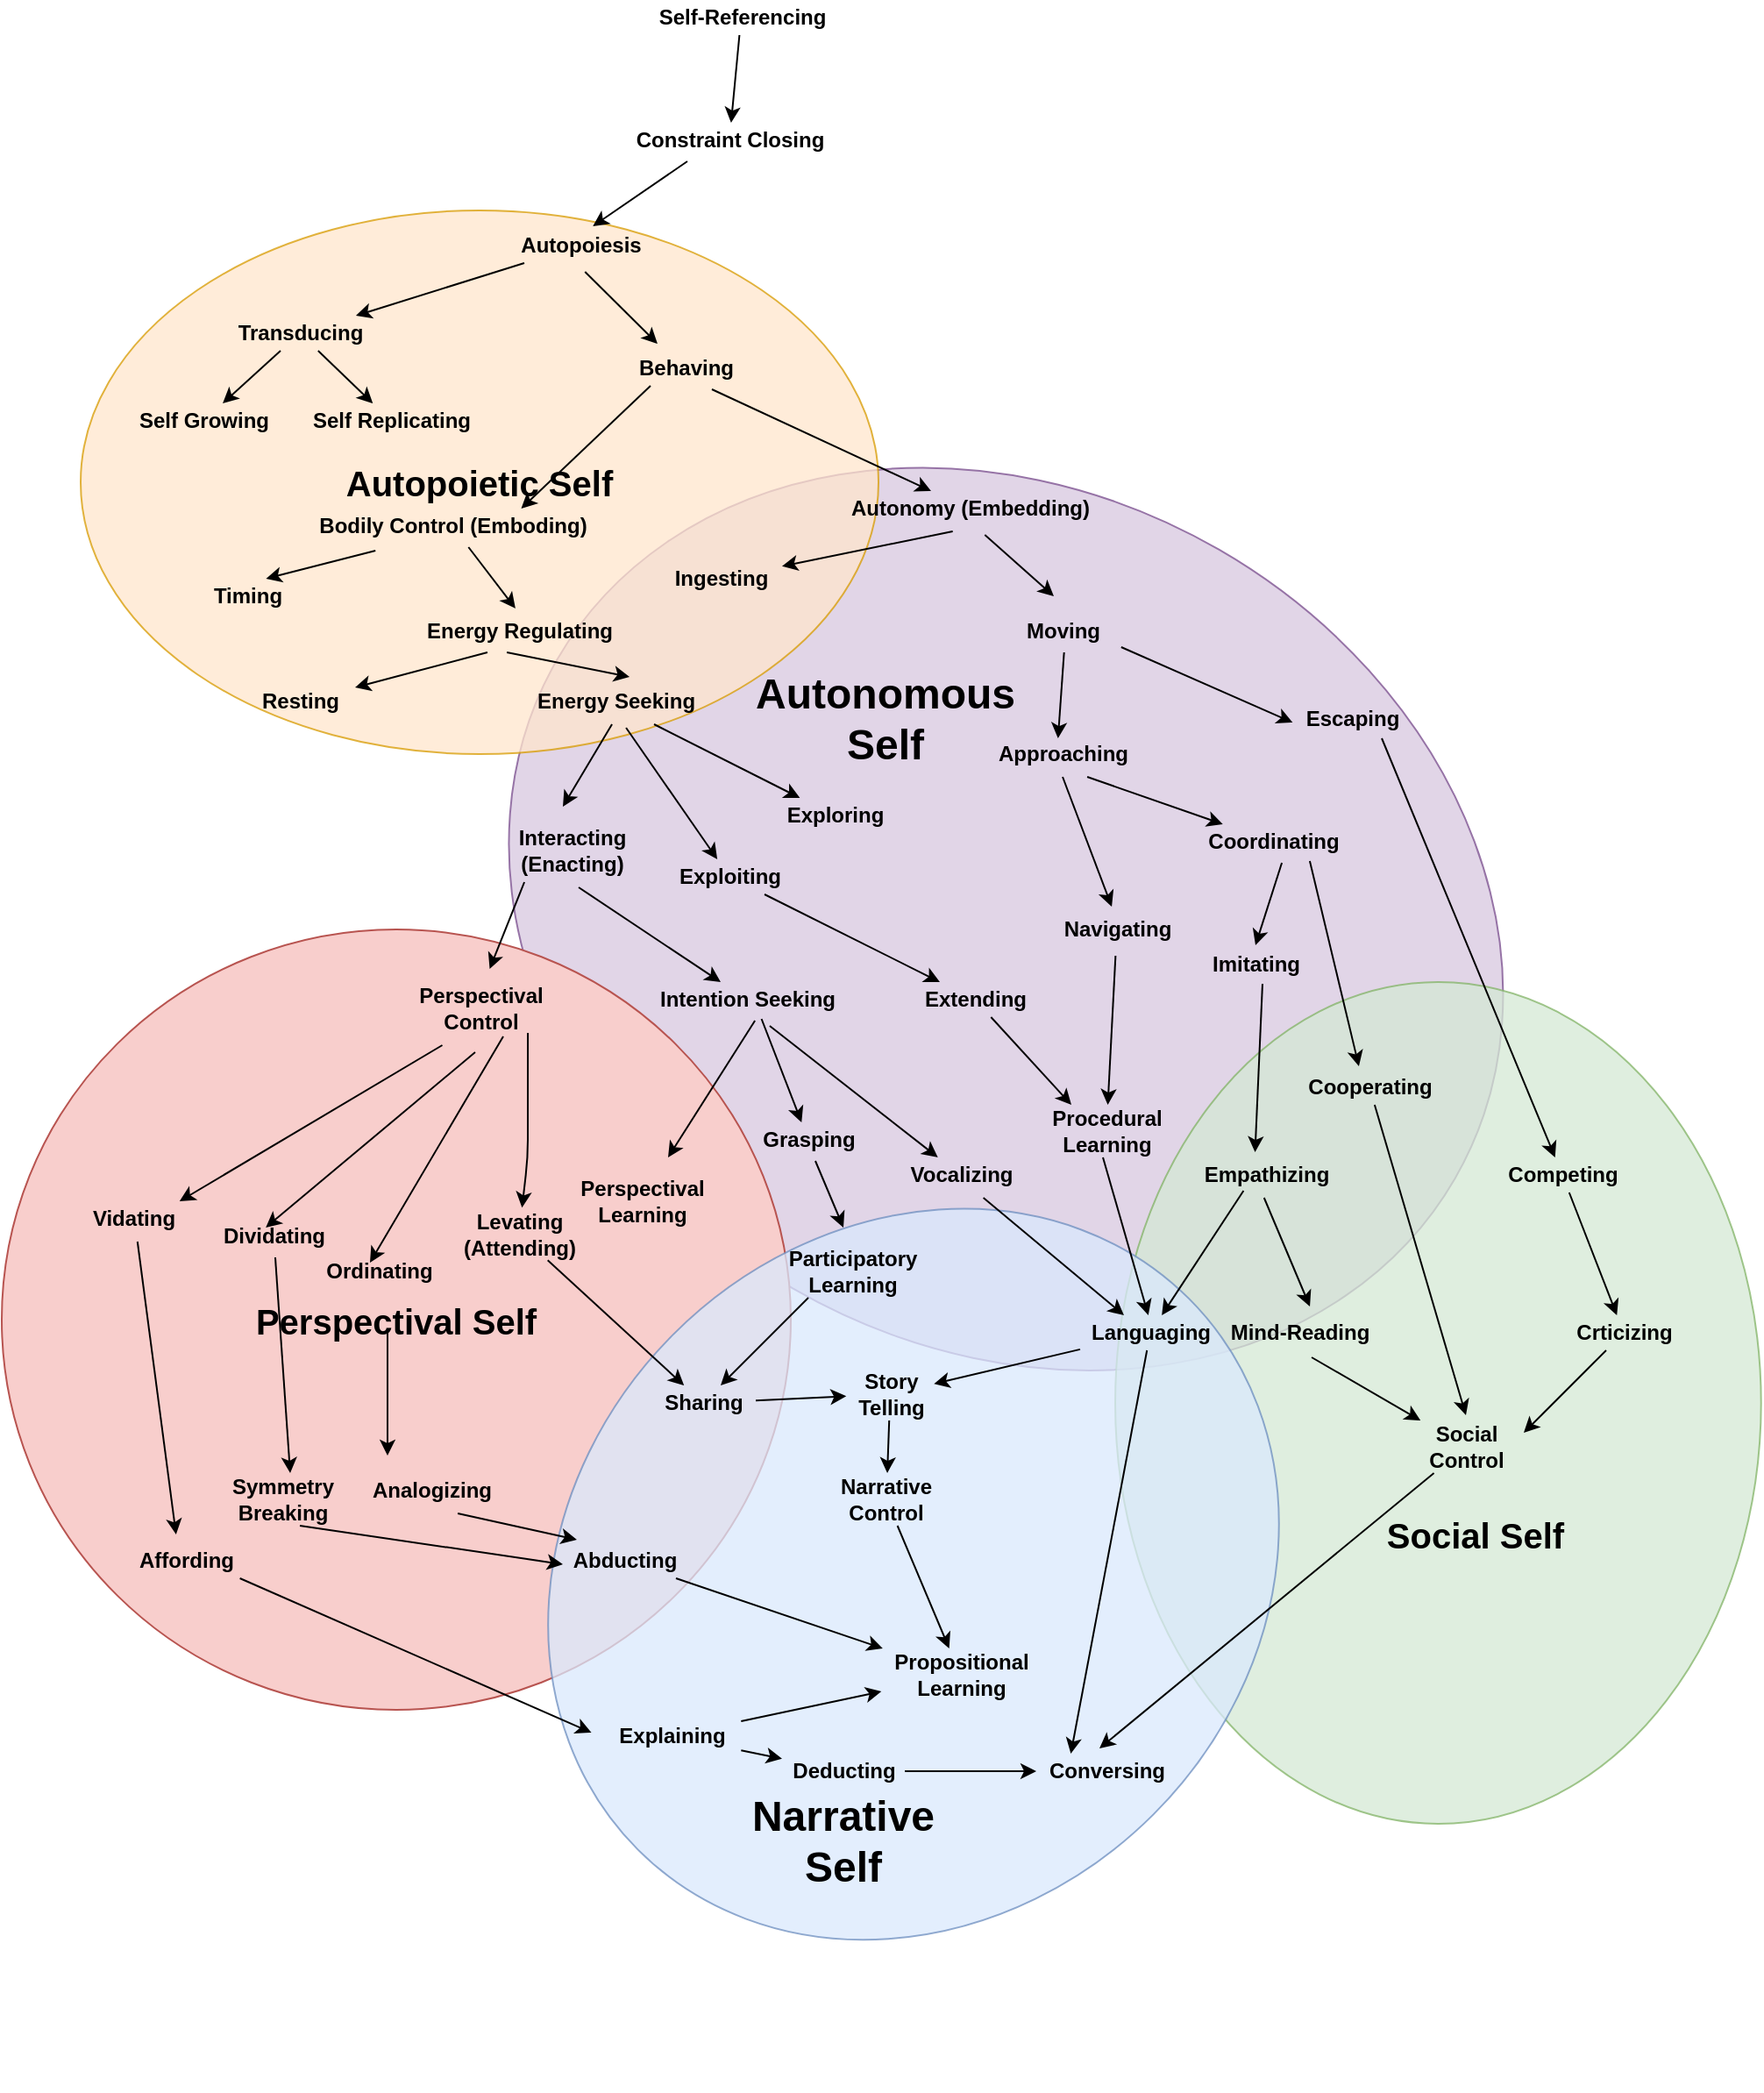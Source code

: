 <mxfile version="13.8.2" type="github">
  <diagram id="261lAa1EZaPhHnJhHldy" name="Page-1">
    <mxGraphModel dx="1796" dy="1516" grid="1" gridSize="10" guides="1" tooltips="1" connect="1" arrows="1" fold="1" page="1" pageScale="1" pageWidth="850" pageHeight="1100" math="0" shadow="0">
      <root>
        <mxCell id="0" />
        <mxCell id="1" parent="0" />
        <mxCell id="-oYrf_uy26-qNpr954tw-61" value="" style="ellipse;whiteSpace=wrap;html=1;rotation=30;fillColor=#e1d5e7;strokeColor=#9673a6;" parent="1" vertex="1">
          <mxGeometry x="257.03" y="260.91" width="591.38" height="486.37" as="geometry" />
        </mxCell>
        <mxCell id="-oYrf_uy26-qNpr954tw-57" value="" style="ellipse;whiteSpace=wrap;html=1;fillColor=#d5e8d4;strokeColor=#82b366;direction=south;opacity=75;" parent="1" vertex="1">
          <mxGeometry x="615" y="540" width="368.35" height="480" as="geometry" />
        </mxCell>
        <mxCell id="-oYrf_uy26-qNpr954tw-51" value="&lt;b style=&quot;font-size: 20px&quot;&gt;Perspectival Self&lt;/b&gt;" style="ellipse;whiteSpace=wrap;html=1;fillColor=#f8cecc;strokeColor=#b85450;" parent="1" vertex="1">
          <mxGeometry x="-20" y="510" width="450" height="445" as="geometry" />
        </mxCell>
        <mxCell id="-oYrf_uy26-qNpr954tw-55" value="" style="ellipse;whiteSpace=wrap;html=1;rotation=45;fillColor=#dae8fc;strokeColor=#6c8ebf;opacity=75;" parent="1" vertex="1">
          <mxGeometry x="306.4" y="655.5" width="387.18" height="444.39" as="geometry" />
        </mxCell>
        <mxCell id="-oYrf_uy26-qNpr954tw-50" value="&lt;span style=&quot;font-size: 20px&quot;&gt;&lt;b&gt;Autopoietic Self&lt;/b&gt;&lt;/span&gt;" style="ellipse;whiteSpace=wrap;html=1;fillColor=#ffe6cc;strokeColor=#d79b00;opacity=75;" parent="1" vertex="1">
          <mxGeometry x="25" y="100" width="455" height="310" as="geometry" />
        </mxCell>
        <mxCell id="-oYrf_uy26-qNpr954tw-1" value="Constraint Closing" style="text;html=1;align=center;verticalAlign=middle;resizable=0;points=[];autosize=1;fontStyle=1" parent="1" vertex="1">
          <mxGeometry x="335" y="50" width="120" height="20" as="geometry" />
        </mxCell>
        <mxCell id="-oYrf_uy26-qNpr954tw-2" value="Autopoiesis" style="text;html=1;align=center;verticalAlign=middle;resizable=0;points=[];autosize=1;fontStyle=1" parent="1" vertex="1">
          <mxGeometry x="270" y="110" width="80" height="20" as="geometry" />
        </mxCell>
        <mxCell id="-oYrf_uy26-qNpr954tw-3" value="Self Replicating" style="text;html=1;align=center;verticalAlign=middle;resizable=0;points=[];autosize=1;fontStyle=1" parent="1" vertex="1">
          <mxGeometry x="147.03" y="210" width="110" height="20" as="geometry" />
        </mxCell>
        <mxCell id="-oYrf_uy26-qNpr954tw-4" value="Self Growing" style="text;html=1;align=center;verticalAlign=middle;resizable=0;points=[];autosize=1;fontStyle=1" parent="1" vertex="1">
          <mxGeometry x="50" y="210" width="90" height="20" as="geometry" />
        </mxCell>
        <mxCell id="-oYrf_uy26-qNpr954tw-5" value="Behaving" style="text;html=1;align=center;verticalAlign=middle;resizable=0;points=[];autosize=1;fontStyle=1" parent="1" vertex="1">
          <mxGeometry x="335" y="180" width="70" height="20" as="geometry" />
        </mxCell>
        <mxCell id="-oYrf_uy26-qNpr954tw-6" value="Bodily Control (Emboding)" style="text;html=1;align=center;verticalAlign=middle;resizable=0;points=[];autosize=1;fontStyle=1" parent="1" vertex="1">
          <mxGeometry x="151.65" y="270" width="170" height="20" as="geometry" />
        </mxCell>
        <mxCell id="-oYrf_uy26-qNpr954tw-7" value="Autonomy (Embedding)" style="text;html=1;align=center;verticalAlign=middle;resizable=0;points=[];autosize=1;fontStyle=1" parent="1" vertex="1">
          <mxGeometry x="456.65" y="260" width="150" height="20" as="geometry" />
        </mxCell>
        <mxCell id="-oYrf_uy26-qNpr954tw-9" value="Exploiting" style="text;html=1;align=center;verticalAlign=middle;resizable=0;points=[];autosize=1;fontStyle=1" parent="1" vertex="1">
          <mxGeometry x="360.0" y="470" width="70" height="20" as="geometry" />
        </mxCell>
        <mxCell id="-oYrf_uy26-qNpr954tw-10" value="Exploring" style="text;html=1;align=center;verticalAlign=middle;resizable=0;points=[];autosize=1;fontStyle=1" parent="1" vertex="1">
          <mxGeometry x="420" y="435" width="70" height="20" as="geometry" />
        </mxCell>
        <mxCell id="-oYrf_uy26-qNpr954tw-11" value="Interacting&lt;br&gt;(Enacting)" style="text;html=1;align=center;verticalAlign=middle;resizable=0;points=[];autosize=1;fontStyle=1" parent="1" vertex="1">
          <mxGeometry x="265" y="450" width="80" height="30" as="geometry" />
        </mxCell>
        <mxCell id="-oYrf_uy26-qNpr954tw-12" value="Timing" style="text;html=1;align=center;verticalAlign=middle;resizable=0;points=[];autosize=1;fontStyle=1" parent="1" vertex="1">
          <mxGeometry x="95" y="310" width="50" height="20" as="geometry" />
        </mxCell>
        <mxCell id="-oYrf_uy26-qNpr954tw-13" value="Energy Regulating" style="text;html=1;align=center;verticalAlign=middle;resizable=0;points=[];autosize=1;fontStyle=1" parent="1" vertex="1">
          <mxGeometry x="215" y="330" width="120" height="20" as="geometry" />
        </mxCell>
        <mxCell id="-oYrf_uy26-qNpr954tw-14" value="Resting" style="text;html=1;align=center;verticalAlign=middle;resizable=0;points=[];autosize=1;fontStyle=1" parent="1" vertex="1">
          <mxGeometry x="120" y="370" width="60" height="20" as="geometry" />
        </mxCell>
        <mxCell id="-oYrf_uy26-qNpr954tw-15" value="Energy Seeking" style="text;html=1;align=center;verticalAlign=middle;resizable=0;points=[];autosize=1;fontStyle=1" parent="1" vertex="1">
          <mxGeometry x="275" y="370" width="110" height="20" as="geometry" />
        </mxCell>
        <mxCell id="-oYrf_uy26-qNpr954tw-16" value="Ingesting" style="text;html=1;align=center;verticalAlign=middle;resizable=0;points=[];autosize=1;fontStyle=1" parent="1" vertex="1">
          <mxGeometry x="355" y="300" width="70" height="20" as="geometry" />
        </mxCell>
        <mxCell id="-oYrf_uy26-qNpr954tw-17" value="Moving" style="text;html=1;align=center;verticalAlign=middle;resizable=0;points=[];autosize=1;fontStyle=1" parent="1" vertex="1">
          <mxGeometry x="555" y="330" width="60" height="20" as="geometry" />
        </mxCell>
        <mxCell id="-oYrf_uy26-qNpr954tw-18" value="Escaping" style="text;html=1;align=center;verticalAlign=middle;resizable=0;points=[];autosize=1;fontStyle=1" parent="1" vertex="1">
          <mxGeometry x="715" y="380" width="70" height="20" as="geometry" />
        </mxCell>
        <mxCell id="-oYrf_uy26-qNpr954tw-19" value="Approaching" style="text;html=1;align=center;verticalAlign=middle;resizable=0;points=[];autosize=1;fontStyle=1" parent="1" vertex="1">
          <mxGeometry x="540" y="400" width="90" height="20" as="geometry" />
        </mxCell>
        <mxCell id="-oYrf_uy26-qNpr954tw-20" value="Perspectival&lt;br&gt;Control" style="text;html=1;align=center;verticalAlign=middle;resizable=0;points=[];autosize=1;fontStyle=1" parent="1" vertex="1">
          <mxGeometry x="207.5" y="540" width="90" height="30" as="geometry" />
        </mxCell>
        <mxCell id="-oYrf_uy26-qNpr954tw-21" value="Intention Seeking" style="text;html=1;align=center;verticalAlign=middle;resizable=0;points=[];autosize=1;fontStyle=1" parent="1" vertex="1">
          <mxGeometry x="345" y="540" width="120" height="20" as="geometry" />
        </mxCell>
        <mxCell id="pLKT94hkDXa1pngBb9HN-1" value="" style="rounded=0;orthogonalLoop=1;jettySize=auto;html=1;endArrow=classic;endFill=1;" parent="1" source="-oYrf_uy26-qNpr954tw-33" target="-oYrf_uy26-qNpr954tw-41" edge="1">
          <mxGeometry relative="1" as="geometry" />
        </mxCell>
        <mxCell id="-oYrf_uy26-qNpr954tw-33" value="Levating&lt;br&gt;(Attending)" style="text;html=1;align=center;verticalAlign=middle;resizable=0;points=[];autosize=1;fontStyle=1" parent="1" vertex="1">
          <mxGeometry x="235" y="668.64" width="80" height="30" as="geometry" />
        </mxCell>
        <mxCell id="-oYrf_uy26-qNpr954tw-34" value="Vidating" style="text;html=1;align=center;verticalAlign=middle;resizable=0;points=[];autosize=1;fontStyle=1" parent="1" vertex="1">
          <mxGeometry x="25" y="665" width="60" height="20" as="geometry" />
        </mxCell>
        <mxCell id="-oYrf_uy26-qNpr954tw-35" value="Symmetry&lt;br&gt;Breaking" style="text;html=1;align=center;verticalAlign=middle;resizable=0;points=[];autosize=1;fontStyle=1" parent="1" vertex="1">
          <mxGeometry x="105" y="820" width="70" height="30" as="geometry" />
        </mxCell>
        <mxCell id="-oYrf_uy26-qNpr954tw-36" value="Ordinating" style="text;html=1;align=center;verticalAlign=middle;resizable=0;points=[];autosize=1;fontStyle=1" parent="1" vertex="1">
          <mxGeometry x="155" y="695" width="80" height="20" as="geometry" />
        </mxCell>
        <mxCell id="-oYrf_uy26-qNpr954tw-37" value="Procedural&lt;br&gt;Learning" style="text;html=1;align=center;verticalAlign=middle;resizable=0;points=[];autosize=1;fontStyle=1" parent="1" vertex="1">
          <mxGeometry x="570" y="610" width="80" height="30" as="geometry" />
        </mxCell>
        <mxCell id="-oYrf_uy26-qNpr954tw-38" value="Propositional&lt;br&gt;Learning" style="text;html=1;align=center;verticalAlign=middle;resizable=0;points=[];autosize=1;fontStyle=1" parent="1" vertex="1">
          <mxGeometry x="481.65" y="920" width="90" height="30" as="geometry" />
        </mxCell>
        <mxCell id="-oYrf_uy26-qNpr954tw-39" value="Perspectival&lt;br&gt;Learning" style="text;html=1;align=center;verticalAlign=middle;resizable=0;points=[];autosize=1;fontStyle=1" parent="1" vertex="1">
          <mxGeometry x="300" y="650" width="90" height="30" as="geometry" />
        </mxCell>
        <mxCell id="-oYrf_uy26-qNpr954tw-40" value="Participatory&lt;br&gt;Learning" style="text;html=1;align=center;verticalAlign=middle;resizable=0;points=[];autosize=1;fontStyle=1" parent="1" vertex="1">
          <mxGeometry x="420" y="690" width="90" height="30" as="geometry" />
        </mxCell>
        <mxCell id="-oYrf_uy26-qNpr954tw-41" value="Sharing" style="text;html=1;align=center;verticalAlign=middle;resizable=0;points=[];autosize=1;fontStyle=1" parent="1" vertex="1">
          <mxGeometry x="350" y="770" width="60" height="20" as="geometry" />
        </mxCell>
        <mxCell id="-oYrf_uy26-qNpr954tw-42" value="Coordinating" style="text;html=1;align=center;verticalAlign=middle;resizable=0;points=[];autosize=1;fontStyle=1" parent="1" vertex="1">
          <mxGeometry x="660" y="450" width="90" height="20" as="geometry" />
        </mxCell>
        <mxCell id="-oYrf_uy26-qNpr954tw-43" value="Social&lt;br&gt;Control" style="text;html=1;align=center;verticalAlign=middle;resizable=0;points=[];autosize=1;fontStyle=1" parent="1" vertex="1">
          <mxGeometry x="785" y="790" width="60" height="30" as="geometry" />
        </mxCell>
        <mxCell id="-oYrf_uy26-qNpr954tw-44" value="Imitating" style="text;html=1;align=center;verticalAlign=middle;resizable=0;points=[];autosize=1;fontStyle=1" parent="1" vertex="1">
          <mxGeometry x="660" y="520" width="70" height="20" as="geometry" />
        </mxCell>
        <mxCell id="-oYrf_uy26-qNpr954tw-45" value="Languaging" style="text;html=1;align=center;verticalAlign=middle;resizable=0;points=[];autosize=1;fontStyle=1" parent="1" vertex="1">
          <mxGeometry x="595" y="730" width="80" height="20" as="geometry" />
        </mxCell>
        <mxCell id="-oYrf_uy26-qNpr954tw-46" value="Mind-Reading" style="text;html=1;align=center;verticalAlign=middle;resizable=0;points=[];autosize=1;fontStyle=1" parent="1" vertex="1">
          <mxGeometry x="675" y="730" width="90" height="20" as="geometry" />
        </mxCell>
        <mxCell id="-oYrf_uy26-qNpr954tw-47" value="Navigating" style="text;html=1;align=center;verticalAlign=middle;resizable=0;points=[];autosize=1;fontStyle=1" parent="1" vertex="1">
          <mxGeometry x="576.15" y="500" width="80" height="20" as="geometry" />
        </mxCell>
        <mxCell id="-oYrf_uy26-qNpr954tw-48" value="Grasping" style="text;html=1;align=center;verticalAlign=middle;resizable=0;points=[];autosize=1;fontStyle=1" parent="1" vertex="1">
          <mxGeometry x="405" y="620" width="70" height="20" as="geometry" />
        </mxCell>
        <mxCell id="-oYrf_uy26-qNpr954tw-49" value="&lt;b&gt;Vocalizing&lt;/b&gt;" style="text;html=1;align=center;verticalAlign=middle;resizable=0;points=[];autosize=1;" parent="1" vertex="1">
          <mxGeometry x="491.65" y="640" width="70" height="20" as="geometry" />
        </mxCell>
        <mxCell id="-oYrf_uy26-qNpr954tw-56" value="&lt;b&gt;Empathizing&lt;/b&gt;" style="text;html=1;align=center;verticalAlign=middle;resizable=0;points=[];autosize=1;" parent="1" vertex="1">
          <mxGeometry x="656.15" y="640" width="90" height="20" as="geometry" />
        </mxCell>
        <mxCell id="-oYrf_uy26-qNpr954tw-65" value="&lt;font style=&quot;font-size: 20px&quot;&gt;&lt;b&gt;Social Self&lt;br&gt;&lt;/b&gt;&lt;/font&gt;" style="text;html=1;align=center;verticalAlign=middle;resizable=0;points=[];autosize=1;" parent="1" vertex="1">
          <mxGeometry x="760" y="845" width="120" height="20" as="geometry" />
        </mxCell>
        <mxCell id="-oYrf_uy26-qNpr954tw-69" value="" style="endArrow=none;html=1;exitX=0.589;exitY=-0.05;exitDx=0;exitDy=0;exitPerimeter=0;endFill=0;startArrow=classic;startFill=1;entryX=0.3;entryY=1.1;entryDx=0;entryDy=0;entryPerimeter=0;" parent="1" source="-oYrf_uy26-qNpr954tw-2" target="-oYrf_uy26-qNpr954tw-1" edge="1">
          <mxGeometry width="50" height="50" relative="1" as="geometry">
            <mxPoint x="320" y="120" as="sourcePoint" />
            <mxPoint x="370" y="70" as="targetPoint" />
          </mxGeometry>
        </mxCell>
        <mxCell id="-oYrf_uy26-qNpr954tw-72" value="" style="endArrow=none;html=1;entryX=0.533;entryY=1.25;entryDx=0;entryDy=0;entryPerimeter=0;exitX=0.271;exitY=-0.2;exitDx=0;exitDy=0;exitPerimeter=0;startArrow=classic;startFill=1;" parent="1" source="-oYrf_uy26-qNpr954tw-5" target="-oYrf_uy26-qNpr954tw-2" edge="1">
          <mxGeometry width="50" height="50" relative="1" as="geometry">
            <mxPoint x="360" y="170" as="sourcePoint" />
            <mxPoint x="430" y="130" as="targetPoint" />
          </mxGeometry>
        </mxCell>
        <mxCell id="-oYrf_uy26-qNpr954tw-74" value="" style="endArrow=none;html=1;exitX=0.733;exitY=0;exitDx=0;exitDy=0;exitPerimeter=0;startArrow=classic;startFill=1;" parent="1" source="-oYrf_uy26-qNpr954tw-6" edge="1">
          <mxGeometry width="50" height="50" relative="1" as="geometry">
            <mxPoint x="300" y="250" as="sourcePoint" />
            <mxPoint x="350" y="200" as="targetPoint" />
          </mxGeometry>
        </mxCell>
        <mxCell id="-oYrf_uy26-qNpr954tw-76" value="" style="endArrow=classic;html=1;exitX=0.714;exitY=1.1;exitDx=0;exitDy=0;exitPerimeter=0;startArrow=none;startFill=0;endFill=1;" parent="1" source="-oYrf_uy26-qNpr954tw-5" edge="1">
          <mxGeometry width="50" height="50" relative="1" as="geometry">
            <mxPoint x="460" y="200" as="sourcePoint" />
            <mxPoint x="510" y="260" as="targetPoint" />
          </mxGeometry>
        </mxCell>
        <mxCell id="-oYrf_uy26-qNpr954tw-78" value="" style="endArrow=none;html=1;exitX=0.714;exitY=0;exitDx=0;exitDy=0;exitPerimeter=0;entryX=0.244;entryY=1.2;entryDx=0;entryDy=0;entryPerimeter=0;startArrow=classic;startFill=1;" parent="1" source="-oYrf_uy26-qNpr954tw-12" target="-oYrf_uy26-qNpr954tw-6" edge="1">
          <mxGeometry width="50" height="50" relative="1" as="geometry">
            <mxPoint x="160" y="340" as="sourcePoint" />
            <mxPoint x="210" y="290" as="targetPoint" />
          </mxGeometry>
        </mxCell>
        <mxCell id="-oYrf_uy26-qNpr954tw-80" value="" style="endArrow=none;html=1;entryX=0.556;entryY=1.1;entryDx=0;entryDy=0;entryPerimeter=0;exitX=0.483;exitY=-0.15;exitDx=0;exitDy=0;exitPerimeter=0;startArrow=classic;startFill=1;" parent="1" source="-oYrf_uy26-qNpr954tw-13" target="-oYrf_uy26-qNpr954tw-6" edge="1">
          <mxGeometry width="50" height="50" relative="1" as="geometry">
            <mxPoint x="320" y="310" as="sourcePoint" />
            <mxPoint x="370" y="260" as="targetPoint" />
          </mxGeometry>
        </mxCell>
        <mxCell id="-oYrf_uy26-qNpr954tw-81" value="" style="endArrow=none;html=1;exitX=1.025;exitY=0.1;exitDx=0;exitDy=0;exitPerimeter=0;entryX=0.35;entryY=1.1;entryDx=0;entryDy=0;entryPerimeter=0;startArrow=classic;startFill=1;" parent="1" source="-oYrf_uy26-qNpr954tw-14" target="-oYrf_uy26-qNpr954tw-13" edge="1">
          <mxGeometry width="50" height="50" relative="1" as="geometry">
            <mxPoint x="190" y="400" as="sourcePoint" />
            <mxPoint x="240" y="350" as="targetPoint" />
          </mxGeometry>
        </mxCell>
        <mxCell id="-oYrf_uy26-qNpr954tw-82" value="" style="endArrow=none;html=1;entryX=0.442;entryY=1.1;entryDx=0;entryDy=0;entryPerimeter=0;exitX=0.573;exitY=-0.2;exitDx=0;exitDy=0;exitPerimeter=0;startArrow=classic;startFill=1;" parent="1" source="-oYrf_uy26-qNpr954tw-15" target="-oYrf_uy26-qNpr954tw-13" edge="1">
          <mxGeometry width="50" height="50" relative="1" as="geometry">
            <mxPoint x="350" y="340" as="sourcePoint" />
            <mxPoint x="400" y="290" as="targetPoint" />
          </mxGeometry>
        </mxCell>
        <mxCell id="-oYrf_uy26-qNpr954tw-84" value="" style="endArrow=none;html=1;entryX=0.438;entryY=1.15;entryDx=0;entryDy=0;entryPerimeter=0;startArrow=classic;startFill=1;" parent="1" source="-oYrf_uy26-qNpr954tw-16" target="-oYrf_uy26-qNpr954tw-7" edge="1">
          <mxGeometry width="50" height="50" relative="1" as="geometry">
            <mxPoint x="500" y="360" as="sourcePoint" />
            <mxPoint x="550" y="310" as="targetPoint" />
          </mxGeometry>
        </mxCell>
        <mxCell id="-oYrf_uy26-qNpr954tw-85" value="" style="endArrow=none;html=1;entryX=0.56;entryY=1.25;entryDx=0;entryDy=0;entryPerimeter=0;startArrow=classic;startFill=1;" parent="1" target="-oYrf_uy26-qNpr954tw-7" edge="1">
          <mxGeometry width="50" height="50" relative="1" as="geometry">
            <mxPoint x="580" y="320" as="sourcePoint" />
            <mxPoint x="540" y="330" as="targetPoint" />
          </mxGeometry>
        </mxCell>
        <mxCell id="-oYrf_uy26-qNpr954tw-86" value="" style="endArrow=none;html=1;entryX=0.514;entryY=1.1;entryDx=0;entryDy=0;entryPerimeter=0;exitX=0.471;exitY=0.05;exitDx=0;exitDy=0;exitPerimeter=0;startArrow=classic;startFill=1;" parent="1" source="-oYrf_uy26-qNpr954tw-19" target="-oYrf_uy26-qNpr954tw-17" edge="1">
          <mxGeometry width="50" height="50" relative="1" as="geometry">
            <mxPoint x="560" y="400" as="sourcePoint" />
            <mxPoint x="610" y="350" as="targetPoint" />
          </mxGeometry>
        </mxCell>
        <mxCell id="-oYrf_uy26-qNpr954tw-88" value="" style="endArrow=none;html=1;entryX=0.656;entryY=1.15;entryDx=0;entryDy=0;entryPerimeter=0;endFill=0;startArrow=classic;startFill=1;" parent="1" source="-oYrf_uy26-qNpr954tw-42" target="-oYrf_uy26-qNpr954tw-19" edge="1">
          <mxGeometry width="50" height="50" relative="1" as="geometry">
            <mxPoint x="720" y="450" as="sourcePoint" />
            <mxPoint x="710" y="290" as="targetPoint" />
          </mxGeometry>
        </mxCell>
        <mxCell id="-oYrf_uy26-qNpr954tw-90" value="" style="endArrow=classic;html=1;exitX=1.057;exitY=0.95;exitDx=0;exitDy=0;exitPerimeter=0;entryX=0.017;entryY=0.6;entryDx=0;entryDy=0;entryPerimeter=0;startArrow=none;startFill=0;endFill=1;" parent="1" source="-oYrf_uy26-qNpr954tw-17" target="-oYrf_uy26-qNpr954tw-18" edge="1">
          <mxGeometry width="50" height="50" relative="1" as="geometry">
            <mxPoint x="640" y="170" as="sourcePoint" />
            <mxPoint x="690" y="330" as="targetPoint" />
          </mxGeometry>
        </mxCell>
        <mxCell id="-oYrf_uy26-qNpr954tw-92" value="" style="endArrow=classic;html=1;exitX=0.556;exitY=1.1;exitDx=0;exitDy=0;exitPerimeter=0;entryX=0.5;entryY=-0.05;entryDx=0;entryDy=0;entryPerimeter=0;startArrow=none;startFill=0;endFill=1;" parent="1" source="-oYrf_uy26-qNpr954tw-42" target="-oYrf_uy26-qNpr954tw-44" edge="1">
          <mxGeometry width="50" height="50" relative="1" as="geometry">
            <mxPoint x="960" y="580" as="sourcePoint" />
            <mxPoint x="1010" y="530" as="targetPoint" />
          </mxGeometry>
        </mxCell>
        <mxCell id="-oYrf_uy26-qNpr954tw-96" value="" style="endArrow=none;html=1;exitX=0.429;exitY=-0.15;exitDx=0;exitDy=0;exitPerimeter=0;entryX=0.557;entryY=1.05;entryDx=0;entryDy=0;entryPerimeter=0;startArrow=classic;startFill=1;" parent="1" source="-oYrf_uy26-qNpr954tw-56" target="-oYrf_uy26-qNpr954tw-44" edge="1">
          <mxGeometry width="50" height="50" relative="1" as="geometry">
            <mxPoint x="690" y="550" as="sourcePoint" />
            <mxPoint x="740" y="500" as="targetPoint" />
          </mxGeometry>
        </mxCell>
        <mxCell id="-oYrf_uy26-qNpr954tw-99" value="" style="endArrow=none;html=1;entryX=0.482;entryY=1.15;entryDx=0;entryDy=0;entryPerimeter=0;startArrow=classic;startFill=1;" parent="1" target="-oYrf_uy26-qNpr954tw-15" edge="1">
          <mxGeometry width="50" height="50" relative="1" as="geometry">
            <mxPoint x="300" y="440" as="sourcePoint" />
            <mxPoint x="350" y="390" as="targetPoint" />
          </mxGeometry>
        </mxCell>
        <mxCell id="-oYrf_uy26-qNpr954tw-101" value="" style="endArrow=classic;html=1;exitX=0.555;exitY=1.25;exitDx=0;exitDy=0;exitPerimeter=0;startArrow=none;startFill=0;endFill=1;" parent="1" source="-oYrf_uy26-qNpr954tw-15" edge="1" target="-oYrf_uy26-qNpr954tw-9">
          <mxGeometry width="50" height="50" relative="1" as="geometry">
            <mxPoint x="350" y="430" as="sourcePoint" />
            <mxPoint x="390" y="460" as="targetPoint" />
          </mxGeometry>
        </mxCell>
        <mxCell id="-oYrf_uy26-qNpr954tw-102" value="" style="endArrow=classic;html=1;exitX=0.7;exitY=1.15;exitDx=0;exitDy=0;exitPerimeter=0;startArrow=none;startFill=0;endFill=1;" parent="1" source="-oYrf_uy26-qNpr954tw-15" target="-oYrf_uy26-qNpr954tw-10" edge="1">
          <mxGeometry width="50" height="50" relative="1" as="geometry">
            <mxPoint x="380" y="430" as="sourcePoint" />
            <mxPoint x="430" y="380" as="targetPoint" />
          </mxGeometry>
        </mxCell>
        <mxCell id="-oYrf_uy26-qNpr954tw-103" value="" style="endArrow=none;html=1;entryX=0.163;entryY=1.1;entryDx=0;entryDy=0;entryPerimeter=0;exitX=0.564;exitY=-0.25;exitDx=0;exitDy=0;exitPerimeter=0;startArrow=classic;startFill=1;" parent="1" source="-oYrf_uy26-qNpr954tw-20" target="-oYrf_uy26-qNpr954tw-11" edge="1">
          <mxGeometry width="50" height="50" relative="1" as="geometry">
            <mxPoint x="300" y="520" as="sourcePoint" />
            <mxPoint x="350" y="470" as="targetPoint" />
          </mxGeometry>
        </mxCell>
        <mxCell id="-oYrf_uy26-qNpr954tw-104" value="" style="endArrow=none;html=1;entryX=0.55;entryY=1.2;entryDx=0;entryDy=0;entryPerimeter=0;startArrow=classic;startFill=1;" parent="1" source="-oYrf_uy26-qNpr954tw-21" target="-oYrf_uy26-qNpr954tw-11" edge="1">
          <mxGeometry width="50" height="50" relative="1" as="geometry">
            <mxPoint x="310" y="640" as="sourcePoint" />
            <mxPoint x="360" y="590" as="targetPoint" />
          </mxGeometry>
        </mxCell>
        <mxCell id="-oYrf_uy26-qNpr954tw-105" value="" style="endArrow=none;html=1;entryX=0.569;entryY=1.05;entryDx=0;entryDy=0;entryPerimeter=0;startArrow=classic;startFill=1;" parent="1" target="-oYrf_uy26-qNpr954tw-21" edge="1" source="-oYrf_uy26-qNpr954tw-48">
          <mxGeometry width="50" height="50" relative="1" as="geometry">
            <mxPoint x="446.18" y="610" as="sourcePoint" />
            <mxPoint x="496.18" y="560" as="targetPoint" />
          </mxGeometry>
        </mxCell>
        <mxCell id="-oYrf_uy26-qNpr954tw-106" value="" style="endArrow=none;html=1;entryX=0.608;entryY=1.25;entryDx=0;entryDy=0;entryPerimeter=0;startArrow=classic;startFill=1;" parent="1" source="-oYrf_uy26-qNpr954tw-49" target="-oYrf_uy26-qNpr954tw-21" edge="1">
          <mxGeometry width="50" height="50" relative="1" as="geometry">
            <mxPoint x="500" y="640" as="sourcePoint" />
            <mxPoint x="550" y="590" as="targetPoint" />
          </mxGeometry>
        </mxCell>
        <mxCell id="-oYrf_uy26-qNpr954tw-107" value="" style="endArrow=none;html=1;entryX=0.5;entryY=1.15;entryDx=0;entryDy=0;entryPerimeter=0;exitX=0.461;exitY=-0.15;exitDx=0;exitDy=0;exitPerimeter=0;endFill=0;startArrow=classic;startFill=1;" parent="1" source="-oYrf_uy26-qNpr954tw-47" target="-oYrf_uy26-qNpr954tw-19" edge="1">
          <mxGeometry width="50" height="50" relative="1" as="geometry">
            <mxPoint x="660" y="560" as="sourcePoint" />
            <mxPoint x="640" y="470" as="targetPoint" />
          </mxGeometry>
        </mxCell>
        <mxCell id="-oYrf_uy26-qNpr954tw-108" value="" style="endArrow=none;html=1;entryX=0.488;entryY=1.25;entryDx=0;entryDy=0;entryPerimeter=0;startArrow=classic;startFill=1;" parent="1" source="-oYrf_uy26-qNpr954tw-37" target="-oYrf_uy26-qNpr954tw-47" edge="1">
          <mxGeometry width="50" height="50" relative="1" as="geometry">
            <mxPoint x="730" y="720" as="sourcePoint" />
            <mxPoint x="635" y="580" as="targetPoint" />
          </mxGeometry>
        </mxCell>
        <mxCell id="-oYrf_uy26-qNpr954tw-111" value="" style="endArrow=none;html=1;entryX=0.688;entryY=1.15;entryDx=0;entryDy=0;entryPerimeter=0;startArrow=classic;startFill=1;" parent="1" target="-oYrf_uy26-qNpr954tw-49" edge="1">
          <mxGeometry width="50" height="50" relative="1" as="geometry">
            <mxPoint x="620" y="730" as="sourcePoint" />
            <mxPoint x="650" y="660" as="targetPoint" />
            <Array as="points">
              <mxPoint x="620" y="730" />
            </Array>
          </mxGeometry>
        </mxCell>
        <mxCell id="-oYrf_uy26-qNpr954tw-112" value="" style="endArrow=none;html=1;exitX=0.486;exitY=0;exitDx=0;exitDy=0;exitPerimeter=0;startArrow=classic;startFill=1;" parent="1" source="-oYrf_uy26-qNpr954tw-45" edge="1">
          <mxGeometry width="50" height="50" relative="1" as="geometry">
            <mxPoint x="730" y="720" as="sourcePoint" />
            <mxPoint x="608" y="640" as="targetPoint" />
          </mxGeometry>
        </mxCell>
        <mxCell id="-oYrf_uy26-qNpr954tw-113" value="" style="endArrow=none;html=1;entryX=0.557;entryY=1.1;entryDx=0;entryDy=0;entryPerimeter=0;startArrow=classic;startFill=1;" parent="1" target="-oYrf_uy26-qNpr954tw-48" edge="1">
          <mxGeometry width="50" height="50" relative="1" as="geometry">
            <mxPoint x="460" y="680" as="sourcePoint" />
            <mxPoint x="465" y="630" as="targetPoint" />
          </mxGeometry>
        </mxCell>
        <mxCell id="-oYrf_uy26-qNpr954tw-114" value="" style="endArrow=none;html=1;entryX=0.538;entryY=1.1;entryDx=0;entryDy=0;entryPerimeter=0;startArrow=classic;startFill=1;" parent="1" target="-oYrf_uy26-qNpr954tw-21" edge="1">
          <mxGeometry width="50" height="50" relative="1" as="geometry">
            <mxPoint x="360" y="640" as="sourcePoint" />
            <mxPoint x="480" y="560" as="targetPoint" />
          </mxGeometry>
        </mxCell>
        <mxCell id="-oYrf_uy26-qNpr954tw-116" value="Conversing" style="text;html=1;align=center;verticalAlign=middle;resizable=0;points=[];autosize=1;fontStyle=1" parent="1" vertex="1">
          <mxGeometry x="570" y="980" width="80" height="20" as="geometry" />
        </mxCell>
        <mxCell id="-oYrf_uy26-qNpr954tw-117" value="" style="endArrow=none;html=1;entryX=0.486;entryY=1.15;entryDx=0;entryDy=0;entryPerimeter=0;exitX=0.567;exitY=-0.25;exitDx=0;exitDy=0;exitPerimeter=0;endFill=0;startArrow=classic;startFill=1;" parent="1" source="-oYrf_uy26-qNpr954tw-46" target="-oYrf_uy26-qNpr954tw-56" edge="1">
          <mxGeometry width="50" height="50" relative="1" as="geometry">
            <mxPoint x="750" y="720" as="sourcePoint" />
            <mxPoint x="770" y="620" as="targetPoint" />
          </mxGeometry>
        </mxCell>
        <mxCell id="-oYrf_uy26-qNpr954tw-118" value="" style="endArrow=none;html=1;entryX=0.578;entryY=1.2;entryDx=0;entryDy=0;entryPerimeter=0;endFill=0;startArrow=classic;startFill=1;" parent="1" source="-oYrf_uy26-qNpr954tw-43" target="-oYrf_uy26-qNpr954tw-46" edge="1">
          <mxGeometry width="50" height="50" relative="1" as="geometry">
            <mxPoint x="760" y="800" as="sourcePoint" />
            <mxPoint x="810" y="750" as="targetPoint" />
          </mxGeometry>
        </mxCell>
        <mxCell id="-oYrf_uy26-qNpr954tw-119" value="" style="endArrow=none;html=1;exitX=0.45;exitY=-0.15;exitDx=0;exitDy=0;exitPerimeter=0;endFill=0;startArrow=classic;startFill=1;" parent="1" source="-oYrf_uy26-qNpr954tw-116" target="-oYrf_uy26-qNpr954tw-43" edge="1">
          <mxGeometry width="50" height="50" relative="1" as="geometry">
            <mxPoint x="630" y="910" as="sourcePoint" />
            <mxPoint x="720" y="825" as="targetPoint" />
          </mxGeometry>
        </mxCell>
        <mxCell id="-oYrf_uy26-qNpr954tw-123" value="" style="endArrow=none;html=1;entryX=0.264;entryY=1.2;entryDx=0;entryDy=0;entryPerimeter=0;exitX=0.94;exitY=0;exitDx=0;exitDy=0;exitPerimeter=0;startArrow=classic;startFill=1;" parent="1" source="-oYrf_uy26-qNpr954tw-34" target="-oYrf_uy26-qNpr954tw-20" edge="1">
          <mxGeometry width="50" height="50" relative="1" as="geometry">
            <mxPoint x="140" y="610" as="sourcePoint" />
            <mxPoint x="250" y="570" as="targetPoint" />
          </mxGeometry>
        </mxCell>
        <mxCell id="-oYrf_uy26-qNpr954tw-125" value="" style="endArrow=none;html=1;startArrow=classic;startFill=1;" parent="1" edge="1">
          <mxGeometry width="50" height="50" relative="1" as="geometry">
            <mxPoint x="130.57" y="680" as="sourcePoint" />
            <mxPoint x="250" y="580" as="targetPoint" />
          </mxGeometry>
        </mxCell>
        <mxCell id="-oYrf_uy26-qNpr954tw-126" value="" style="endArrow=none;html=1;startArrow=classic;startFill=1;entryX=0.65;entryY=1.033;entryDx=0;entryDy=0;entryPerimeter=0;" parent="1" target="-oYrf_uy26-qNpr954tw-20" edge="1">
          <mxGeometry width="50" height="50" relative="1" as="geometry">
            <mxPoint x="190" y="700" as="sourcePoint" />
            <mxPoint x="290" y="560" as="targetPoint" />
            <Array as="points" />
          </mxGeometry>
        </mxCell>
        <mxCell id="-oYrf_uy26-qNpr954tw-128" value="" style="endArrow=none;html=1;endFill=0;startArrow=classic;startFill=1;entryX=0.806;entryY=0.967;entryDx=0;entryDy=0;entryPerimeter=0;" parent="1" source="-oYrf_uy26-qNpr954tw-33" target="-oYrf_uy26-qNpr954tw-20" edge="1">
          <mxGeometry width="50" height="50" relative="1" as="geometry">
            <mxPoint x="280" y="650" as="sourcePoint" />
            <mxPoint x="290" y="565" as="targetPoint" />
            <Array as="points">
              <mxPoint x="280" y="640" />
            </Array>
          </mxGeometry>
        </mxCell>
        <mxCell id="-oYrf_uy26-qNpr954tw-132" value="Dividating" style="text;html=1;align=center;verticalAlign=middle;resizable=0;points=[];autosize=1;fontStyle=1" parent="1" vertex="1">
          <mxGeometry x="100" y="675" width="70" height="20" as="geometry" />
        </mxCell>
        <mxCell id="-oYrf_uy26-qNpr954tw-133" value="Analogizing" style="text;html=1;align=center;verticalAlign=middle;resizable=0;points=[];autosize=1;fontStyle=1" parent="1" vertex="1">
          <mxGeometry x="185" y="820" width="80" height="20" as="geometry" />
        </mxCell>
        <mxCell id="-oYrf_uy26-qNpr954tw-138" value="" style="endArrow=none;html=1;startArrow=classic;startFill=1;entryX=0.514;entryY=1.1;entryDx=0;entryDy=0;entryPerimeter=0;" parent="1" target="-oYrf_uy26-qNpr954tw-132" edge="1">
          <mxGeometry width="50" height="50" relative="1" as="geometry">
            <mxPoint x="144.5" y="820" as="sourcePoint" />
            <mxPoint x="145" y="710" as="targetPoint" />
          </mxGeometry>
        </mxCell>
        <mxCell id="-oYrf_uy26-qNpr954tw-139" value="" style="endArrow=none;html=1;startArrow=classic;startFill=1;" parent="1" edge="1">
          <mxGeometry width="50" height="50" relative="1" as="geometry">
            <mxPoint x="200" y="810" as="sourcePoint" />
            <mxPoint x="200" y="740" as="targetPoint" />
          </mxGeometry>
        </mxCell>
        <mxCell id="-oYrf_uy26-qNpr954tw-140" value="Affording" style="text;html=1;align=center;verticalAlign=middle;resizable=0;points=[];autosize=1;fontStyle=1" parent="1" vertex="1">
          <mxGeometry x="50" y="860" width="70" height="20" as="geometry" />
        </mxCell>
        <mxCell id="-oYrf_uy26-qNpr954tw-141" value="" style="endArrow=none;html=1;entryX=0.54;entryY=1.15;entryDx=0;entryDy=0;entryPerimeter=0;exitX=0.42;exitY=-0.25;exitDx=0;exitDy=0;exitPerimeter=0;endFill=0;startArrow=classic;startFill=1;" parent="1" source="-oYrf_uy26-qNpr954tw-140" target="-oYrf_uy26-qNpr954tw-34" edge="1">
          <mxGeometry width="50" height="50" relative="1" as="geometry">
            <mxPoint x="57" y="770" as="sourcePoint" />
            <mxPoint x="80" y="690" as="targetPoint" />
          </mxGeometry>
        </mxCell>
        <mxCell id="-oYrf_uy26-qNpr954tw-142" value="Abducting" style="text;html=1;align=center;verticalAlign=middle;resizable=0;points=[];autosize=1;fontStyle=1" parent="1" vertex="1">
          <mxGeometry x="300" y="860" width="70" height="20" as="geometry" />
        </mxCell>
        <mxCell id="-oYrf_uy26-qNpr954tw-143" value="Explaining" style="text;html=1;align=center;verticalAlign=middle;resizable=0;points=[];autosize=1;fontStyle=1" parent="1" vertex="1">
          <mxGeometry x="321.65" y="960" width="80" height="20" as="geometry" />
        </mxCell>
        <mxCell id="-oYrf_uy26-qNpr954tw-144" value="" style="endArrow=none;html=1;entryX=0.688;entryY=1.15;entryDx=0;entryDy=0;entryPerimeter=0;exitX=0.114;exitY=-0.1;exitDx=0;exitDy=0;exitPerimeter=0;endFill=0;startArrow=classic;startFill=1;" parent="1" source="-oYrf_uy26-qNpr954tw-142" target="-oYrf_uy26-qNpr954tw-133" edge="1">
          <mxGeometry width="50" height="50" relative="1" as="geometry">
            <mxPoint x="370" y="860" as="sourcePoint" />
            <mxPoint x="420" y="810" as="targetPoint" />
          </mxGeometry>
        </mxCell>
        <mxCell id="-oYrf_uy26-qNpr954tw-147" value="" style="endArrow=classic;html=1;endFill=1;entryX=0;entryY=0.6;entryDx=0;entryDy=0;entryPerimeter=0;" parent="1" target="-oYrf_uy26-qNpr954tw-142" edge="1">
          <mxGeometry width="50" height="50" relative="1" as="geometry">
            <mxPoint x="150" y="850" as="sourcePoint" />
            <mxPoint x="270" y="870" as="targetPoint" />
          </mxGeometry>
        </mxCell>
        <mxCell id="-oYrf_uy26-qNpr954tw-148" value="" style="endArrow=classic;html=1;entryX=-0.067;entryY=0.4;entryDx=0;entryDy=0;entryPerimeter=0;exitX=0.94;exitY=1;exitDx=0;exitDy=0;exitPerimeter=0;endFill=1;" parent="1" source="-oYrf_uy26-qNpr954tw-140" target="-oYrf_uy26-qNpr954tw-143" edge="1">
          <mxGeometry width="50" height="50" relative="1" as="geometry">
            <mxPoint x="70" y="880" as="sourcePoint" />
            <mxPoint x="130" y="870" as="targetPoint" />
          </mxGeometry>
        </mxCell>
        <mxCell id="-oYrf_uy26-qNpr954tw-150" value="" style="endArrow=classic;html=1;endFill=1;" parent="1" source="-oYrf_uy26-qNpr954tw-145" target="-oYrf_uy26-qNpr954tw-116" edge="1">
          <mxGeometry width="50" height="50" relative="1" as="geometry">
            <mxPoint x="430" y="920" as="sourcePoint" />
            <mxPoint x="540" y="930" as="targetPoint" />
          </mxGeometry>
        </mxCell>
        <mxCell id="-oYrf_uy26-qNpr954tw-145" value="&lt;b&gt;Deducting&lt;br&gt;&lt;/b&gt;" style="text;html=1;align=center;verticalAlign=middle;resizable=0;points=[];autosize=1;" parent="1" vertex="1">
          <mxGeometry x="425" y="980" width="70" height="20" as="geometry" />
        </mxCell>
        <mxCell id="WnFfz9WH3Yc9ONELvpdF-1" value="" style="endArrow=classic;html=1;endFill=1;" parent="1" source="-oYrf_uy26-qNpr954tw-143" target="-oYrf_uy26-qNpr954tw-145" edge="1">
          <mxGeometry width="50" height="50" relative="1" as="geometry">
            <mxPoint x="430" y="920" as="sourcePoint" />
            <mxPoint x="595" y="920" as="targetPoint" />
          </mxGeometry>
        </mxCell>
        <mxCell id="WnFfz9WH3Yc9ONELvpdF-2" value="" style="endArrow=none;html=1;endFill=0;startArrow=classic;startFill=1;" parent="1" edge="1">
          <mxGeometry width="50" height="50" relative="1" as="geometry">
            <mxPoint x="390" y="770" as="sourcePoint" />
            <mxPoint x="440" y="720" as="targetPoint" />
          </mxGeometry>
        </mxCell>
        <mxCell id="pLKT94hkDXa1pngBb9HN-2" value="&lt;b&gt;&lt;font style=&quot;font-size: 24px&quot;&gt;Narrative Self&lt;/font&gt;&lt;/b&gt;" style="text;html=1;strokeColor=none;fillColor=none;align=center;verticalAlign=middle;whiteSpace=wrap;rounded=0;opacity=75;" parent="1" vertex="1">
          <mxGeometry x="440" y="1020" width="40" height="20" as="geometry" />
        </mxCell>
        <mxCell id="pLKT94hkDXa1pngBb9HN-5" value="&lt;b&gt;&lt;font style=&quot;font-size: 24px&quot;&gt;Autonomous Self&lt;/font&gt;&lt;/b&gt;" style="text;html=1;strokeColor=none;fillColor=none;align=center;verticalAlign=middle;whiteSpace=wrap;rounded=0;opacity=75;" parent="1" vertex="1">
          <mxGeometry x="464.49" y="380" width="40" height="20" as="geometry" />
        </mxCell>
        <mxCell id="pLKT94hkDXa1pngBb9HN-9" value="Story&lt;br&gt;Telling" style="text;html=1;align=center;verticalAlign=middle;resizable=0;points=[];autosize=1;fontStyle=1" parent="1" vertex="1">
          <mxGeometry x="461.65" y="760" width="50" height="30" as="geometry" />
        </mxCell>
        <mxCell id="pLKT94hkDXa1pngBb9HN-10" value="" style="endArrow=classic;html=1;" parent="1" source="-oYrf_uy26-qNpr954tw-41" target="pLKT94hkDXa1pngBb9HN-9" edge="1">
          <mxGeometry width="50" height="50" relative="1" as="geometry">
            <mxPoint x="393.33" y="800" as="sourcePoint" />
            <mxPoint x="443.33" y="750" as="targetPoint" />
          </mxGeometry>
        </mxCell>
        <mxCell id="mkHN4t7ccEG0YRvoCYVk-1" value="" style="endArrow=classic;html=1;exitX=0.356;exitY=0.95;exitDx=0;exitDy=0;exitPerimeter=0;" parent="1" source="-oYrf_uy26-qNpr954tw-56" target="-oYrf_uy26-qNpr954tw-45" edge="1">
          <mxGeometry width="50" height="50" relative="1" as="geometry">
            <mxPoint x="850" y="570" as="sourcePoint" />
            <mxPoint x="900" y="520" as="targetPoint" />
          </mxGeometry>
        </mxCell>
        <mxCell id="mkHN4t7ccEG0YRvoCYVk-3" value="Narrative&lt;br&gt;Control" style="text;html=1;align=center;verticalAlign=middle;resizable=0;points=[];autosize=1;fontStyle=1" parent="1" vertex="1">
          <mxGeometry x="449.49" y="820" width="70" height="30" as="geometry" />
        </mxCell>
        <mxCell id="mkHN4t7ccEG0YRvoCYVk-4" value="" style="endArrow=classic;html=1;" parent="1" source="pLKT94hkDXa1pngBb9HN-9" target="mkHN4t7ccEG0YRvoCYVk-3" edge="1">
          <mxGeometry width="50" height="50" relative="1" as="geometry">
            <mxPoint x="230" y="1090" as="sourcePoint" />
            <mxPoint x="280" y="1040" as="targetPoint" />
          </mxGeometry>
        </mxCell>
        <mxCell id="mkHN4t7ccEG0YRvoCYVk-7" value="Crticizing" style="text;html=1;align=center;verticalAlign=middle;resizable=0;points=[];autosize=1;fontStyle=1" parent="1" vertex="1">
          <mxGeometry x="870" y="730" width="70" height="20" as="geometry" />
        </mxCell>
        <mxCell id="mkHN4t7ccEG0YRvoCYVk-8" value="" style="endArrow=classic;html=1;exitX=0.743;exitY=1.05;exitDx=0;exitDy=0;exitPerimeter=0;" parent="1" source="-oYrf_uy26-qNpr954tw-18" target="voAKoRzZ0AzPfOrmRDaw-2" edge="1">
          <mxGeometry width="50" height="50" relative="1" as="geometry">
            <mxPoint x="830" y="485" as="sourcePoint" />
            <mxPoint x="980" y="510" as="targetPoint" />
          </mxGeometry>
        </mxCell>
        <mxCell id="mkHN4t7ccEG0YRvoCYVk-10" value="" style="endArrow=classic;html=1;entryX=1.05;entryY=0.233;entryDx=0;entryDy=0;entryPerimeter=0;" parent="1" source="mkHN4t7ccEG0YRvoCYVk-7" target="-oYrf_uy26-qNpr954tw-43" edge="1">
          <mxGeometry width="50" height="50" relative="1" as="geometry">
            <mxPoint x="660" y="800" as="sourcePoint" />
            <mxPoint x="710" y="750" as="targetPoint" />
          </mxGeometry>
        </mxCell>
        <mxCell id="voAKoRzZ0AzPfOrmRDaw-1" value="Cooperating" style="text;html=1;align=center;verticalAlign=middle;resizable=0;points=[];autosize=1;fontStyle=1" parent="1" vertex="1">
          <mxGeometry x="715" y="590" width="90" height="20" as="geometry" />
        </mxCell>
        <mxCell id="voAKoRzZ0AzPfOrmRDaw-2" value="Competing" style="text;html=1;align=center;verticalAlign=middle;resizable=0;points=[];autosize=1;fontStyle=1" parent="1" vertex="1">
          <mxGeometry x="830" y="640" width="80" height="20" as="geometry" />
        </mxCell>
        <mxCell id="voAKoRzZ0AzPfOrmRDaw-3" value="" style="endArrow=classic;html=1;entryX=0.433;entryY=-0.1;entryDx=0;entryDy=0;entryPerimeter=0;exitX=0.733;exitY=1.05;exitDx=0;exitDy=0;exitPerimeter=0;" parent="1" source="-oYrf_uy26-qNpr954tw-42" target="voAKoRzZ0AzPfOrmRDaw-1" edge="1">
          <mxGeometry width="50" height="50" relative="1" as="geometry">
            <mxPoint x="710" y="460" as="sourcePoint" />
            <mxPoint x="980" y="430" as="targetPoint" />
          </mxGeometry>
        </mxCell>
        <mxCell id="voAKoRzZ0AzPfOrmRDaw-4" value="" style="endArrow=classic;html=1;" parent="1" source="voAKoRzZ0AzPfOrmRDaw-2" target="mkHN4t7ccEG0YRvoCYVk-7" edge="1">
          <mxGeometry width="50" height="50" relative="1" as="geometry">
            <mxPoint x="920" y="630" as="sourcePoint" />
            <mxPoint x="970" y="580" as="targetPoint" />
          </mxGeometry>
        </mxCell>
        <mxCell id="voAKoRzZ0AzPfOrmRDaw-5" value="" style="endArrow=classic;html=1;entryX=0.5;entryY=-0.1;entryDx=0;entryDy=0;entryPerimeter=0;" parent="1" source="voAKoRzZ0AzPfOrmRDaw-1" target="-oYrf_uy26-qNpr954tw-43" edge="1">
          <mxGeometry width="50" height="50" relative="1" as="geometry">
            <mxPoint x="800" y="740" as="sourcePoint" />
            <mxPoint x="850" y="690" as="targetPoint" />
          </mxGeometry>
        </mxCell>
        <mxCell id="voAKoRzZ0AzPfOrmRDaw-6" value="Transducing" style="text;html=1;align=center;verticalAlign=middle;resizable=0;points=[];autosize=1;fontStyle=1" parent="1" vertex="1">
          <mxGeometry x="105" y="160" width="90" height="20" as="geometry" />
        </mxCell>
        <mxCell id="voAKoRzZ0AzPfOrmRDaw-7" value="" style="endArrow=none;html=1;startArrow=classic;startFill=1;" parent="1" source="voAKoRzZ0AzPfOrmRDaw-6" target="-oYrf_uy26-qNpr954tw-2" edge="1">
          <mxGeometry width="50" height="50" relative="1" as="geometry">
            <mxPoint x="472.79" y="119" as="sourcePoint" />
            <mxPoint x="430" y="82" as="targetPoint" />
          </mxGeometry>
        </mxCell>
        <mxCell id="t5hjgU9XGqizyoZLIoV4-1" value="" style="endArrow=classic;html=1;" parent="1" source="mkHN4t7ccEG0YRvoCYVk-3" target="-oYrf_uy26-qNpr954tw-38" edge="1">
          <mxGeometry width="50" height="50" relative="1" as="geometry">
            <mxPoint x="600" y="870" as="sourcePoint" />
            <mxPoint x="650" y="820" as="targetPoint" />
          </mxGeometry>
        </mxCell>
        <mxCell id="t5hjgU9XGqizyoZLIoV4-2" value="" style="endArrow=classic;html=1;" parent="1" source="-oYrf_uy26-qNpr954tw-142" target="-oYrf_uy26-qNpr954tw-38" edge="1">
          <mxGeometry width="50" height="50" relative="1" as="geometry">
            <mxPoint x="140" y="1090" as="sourcePoint" />
            <mxPoint x="190" y="1040" as="targetPoint" />
          </mxGeometry>
        </mxCell>
        <mxCell id="t5hjgU9XGqizyoZLIoV4-3" value="" style="endArrow=classic;html=1;" parent="1" source="-oYrf_uy26-qNpr954tw-45" target="pLKT94hkDXa1pngBb9HN-9" edge="1">
          <mxGeometry width="50" height="50" relative="1" as="geometry">
            <mxPoint x="170" y="1070" as="sourcePoint" />
            <mxPoint x="220" y="1020" as="targetPoint" />
          </mxGeometry>
        </mxCell>
        <mxCell id="t5hjgU9XGqizyoZLIoV4-4" value="" style="endArrow=classic;html=1;entryX=0.246;entryY=0;entryDx=0;entryDy=0;entryPerimeter=0;" parent="1" source="-oYrf_uy26-qNpr954tw-45" target="-oYrf_uy26-qNpr954tw-116" edge="1">
          <mxGeometry width="50" height="50" relative="1" as="geometry">
            <mxPoint x="620" y="1060" as="sourcePoint" />
            <mxPoint x="670" y="1010" as="targetPoint" />
          </mxGeometry>
        </mxCell>
        <mxCell id="t5hjgU9XGqizyoZLIoV4-5" value="Extending" style="text;html=1;align=center;verticalAlign=middle;resizable=0;points=[];autosize=1;fontStyle=1" parent="1" vertex="1">
          <mxGeometry x="500" y="540" width="70" height="20" as="geometry" />
        </mxCell>
        <mxCell id="t5hjgU9XGqizyoZLIoV4-6" value="" style="endArrow=classic;html=1;" parent="1" source="-oYrf_uy26-qNpr954tw-9" target="t5hjgU9XGqizyoZLIoV4-5" edge="1">
          <mxGeometry width="50" height="50" relative="1" as="geometry">
            <mxPoint x="410" y="520" as="sourcePoint" />
            <mxPoint x="460" y="470" as="targetPoint" />
          </mxGeometry>
        </mxCell>
        <mxCell id="t5hjgU9XGqizyoZLIoV4-7" value="" style="endArrow=classic;html=1;entryX=0.25;entryY=0;entryDx=0;entryDy=0;entryPerimeter=0;" parent="1" source="t5hjgU9XGqizyoZLIoV4-5" target="-oYrf_uy26-qNpr954tw-37" edge="1">
          <mxGeometry width="50" height="50" relative="1" as="geometry">
            <mxPoint x="530" y="630" as="sourcePoint" />
            <mxPoint x="580" y="580" as="targetPoint" />
          </mxGeometry>
        </mxCell>
        <mxCell id="ND8EmpBQ6_sPFTKOrMPX-1" value="" style="endArrow=classic;html=1;" parent="1" source="-oYrf_uy26-qNpr954tw-143" target="-oYrf_uy26-qNpr954tw-38" edge="1">
          <mxGeometry width="50" height="50" relative="1" as="geometry">
            <mxPoint x="390.29" y="960" as="sourcePoint" />
            <mxPoint x="440.29" y="910" as="targetPoint" />
          </mxGeometry>
        </mxCell>
        <mxCell id="IyhpaAQuV-tIaRoH5VQC-1" value="&lt;b&gt;Self-Referencing&lt;/b&gt;" style="text;html=1;align=center;verticalAlign=middle;resizable=0;points=[];autosize=1;" vertex="1" parent="1">
          <mxGeometry x="346.65" y="-20" width="110" height="20" as="geometry" />
        </mxCell>
        <mxCell id="IyhpaAQuV-tIaRoH5VQC-2" value="" style="endArrow=classic;html=1;" edge="1" parent="1" source="IyhpaAQuV-tIaRoH5VQC-1" target="-oYrf_uy26-qNpr954tw-1">
          <mxGeometry width="50" height="50" relative="1" as="geometry">
            <mxPoint x="160" y="120" as="sourcePoint" />
            <mxPoint x="210" y="70" as="targetPoint" />
          </mxGeometry>
        </mxCell>
        <mxCell id="IyhpaAQuV-tIaRoH5VQC-6" value="" style="endArrow=classic;html=1;" edge="1" parent="1" source="voAKoRzZ0AzPfOrmRDaw-6" target="-oYrf_uy26-qNpr954tw-3">
          <mxGeometry width="50" height="50" relative="1" as="geometry">
            <mxPoint x="130" y="80" as="sourcePoint" />
            <mxPoint x="180" y="30" as="targetPoint" />
          </mxGeometry>
        </mxCell>
        <mxCell id="IyhpaAQuV-tIaRoH5VQC-7" value="" style="endArrow=classic;html=1;" edge="1" parent="1" source="voAKoRzZ0AzPfOrmRDaw-6" target="-oYrf_uy26-qNpr954tw-4">
          <mxGeometry width="50" height="50" relative="1" as="geometry">
            <mxPoint x="50" y="480" as="sourcePoint" />
            <mxPoint x="100" y="430" as="targetPoint" />
          </mxGeometry>
        </mxCell>
      </root>
    </mxGraphModel>
  </diagram>
</mxfile>

